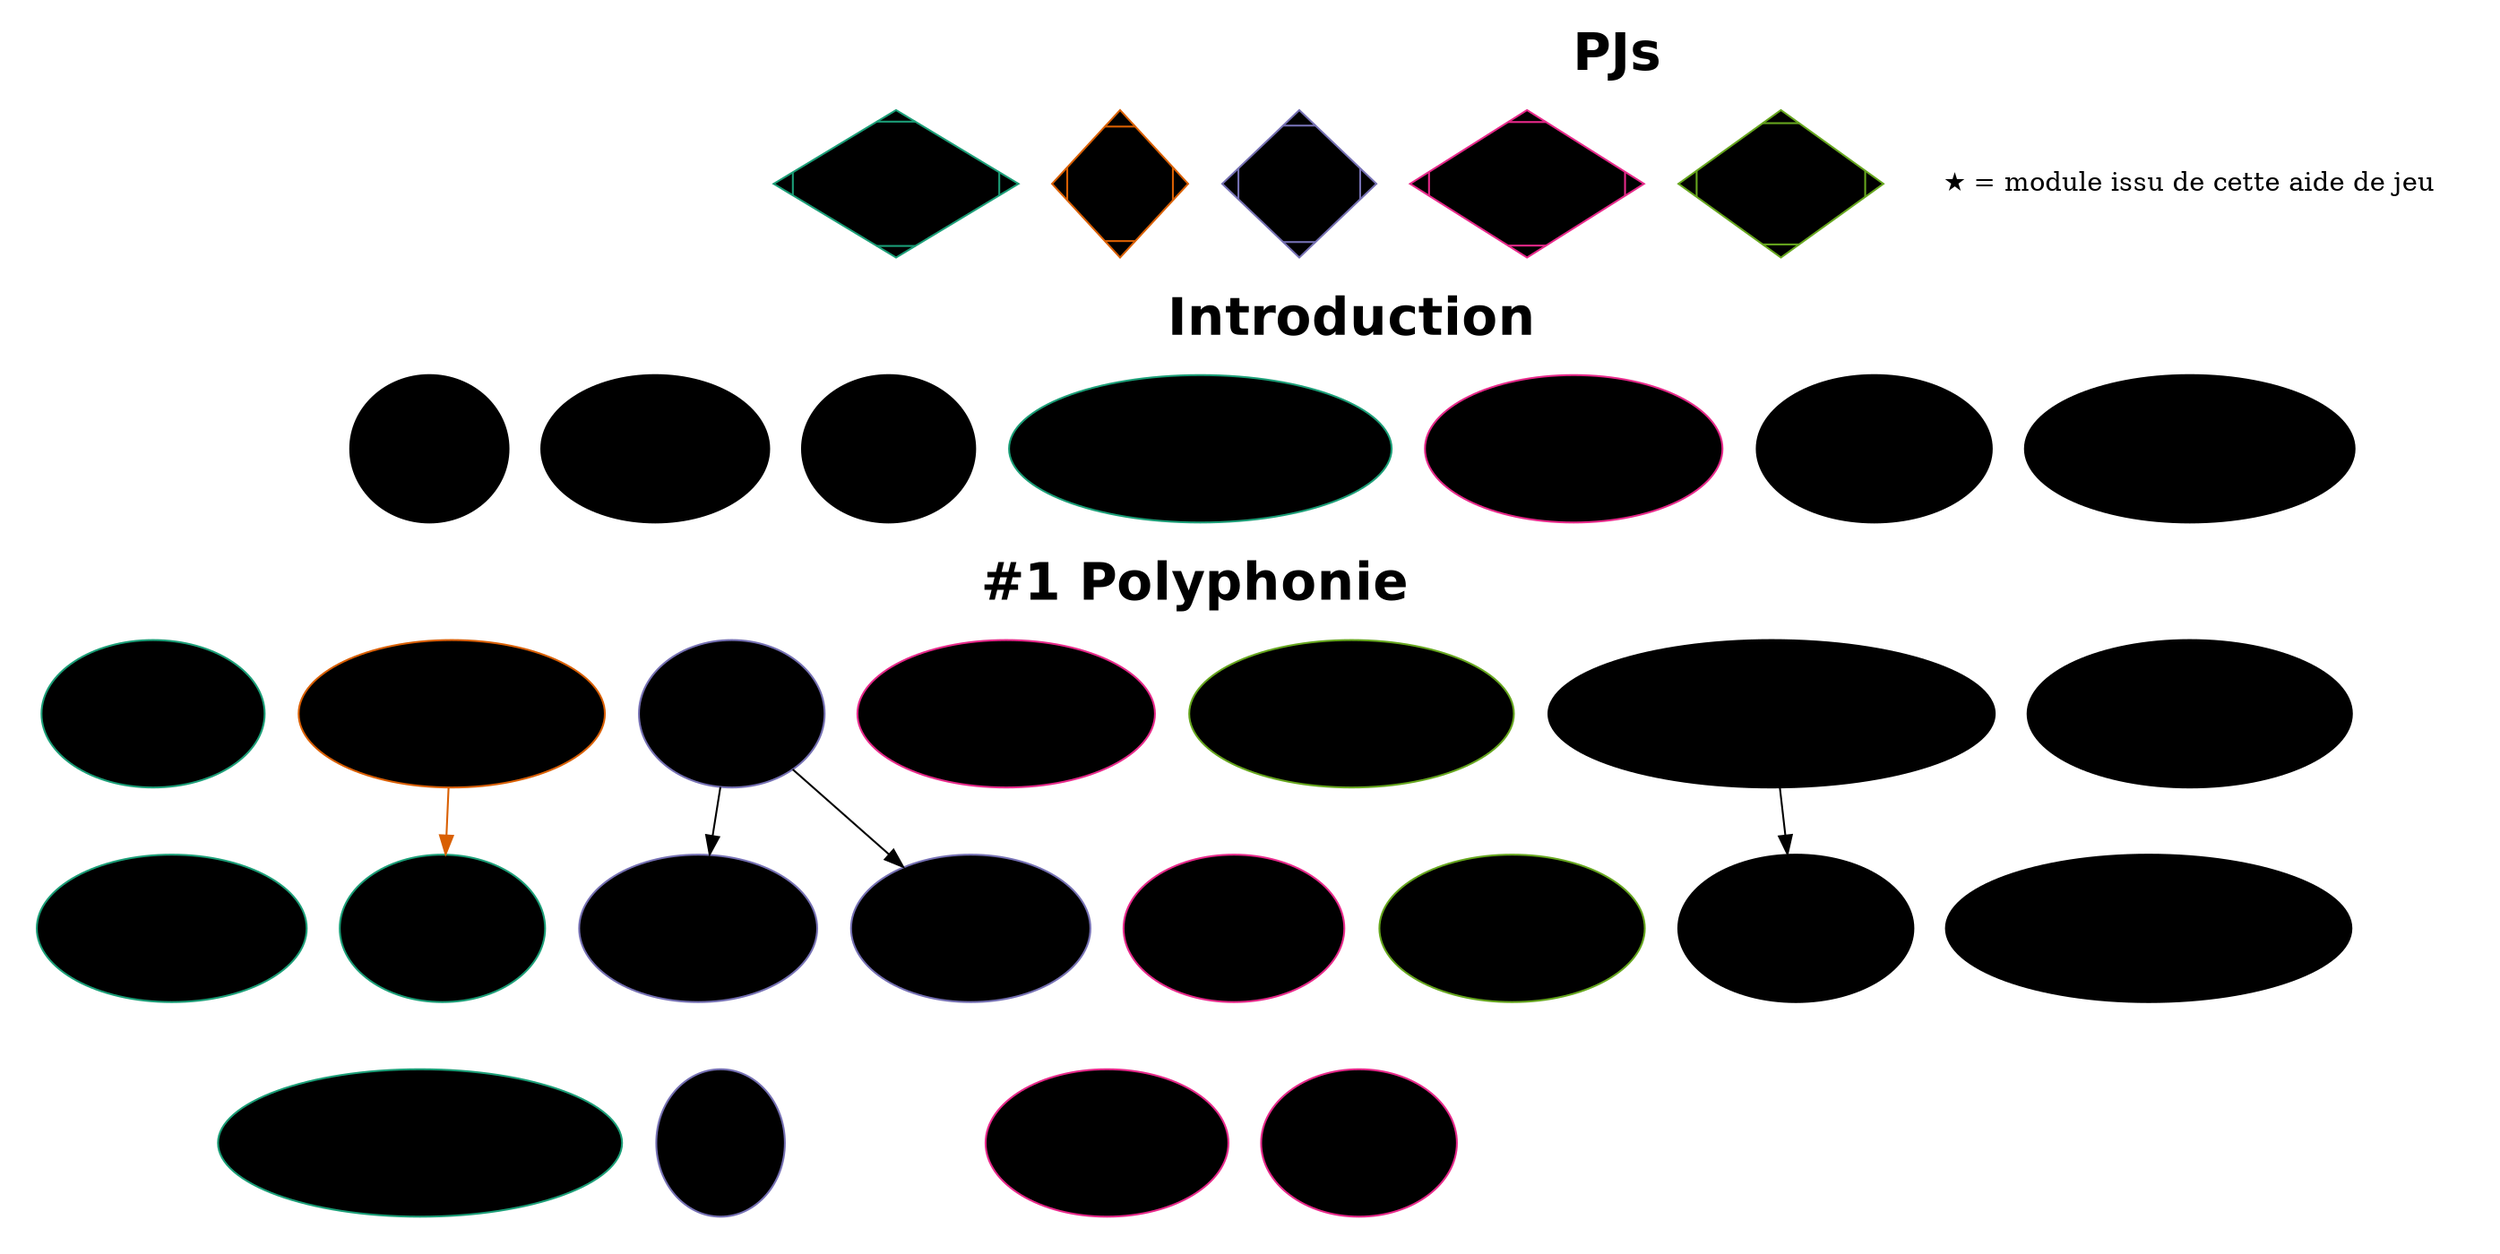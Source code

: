 digraph G {
    fontname = Helvetica;
    node [
        colorscheme = dark25,
        style = filled,
        fillcolor = lightgray,
        fontsize = 14,
        height = 1.1  # Make nodes higher
    ];
    edge [ colorscheme = dark25 ];
    # "If clusterrank=local, a subgraph whose name begins with cluster is given special treatment."
    subgraph cluster_legend {
        peripheries = 0;  # => no border
        star[label="★ = module issu de cette aide de jeu",peripheries=0,style=""];
        Sullivan  [shape=Mdiamond,color=5];
        Aberdeen  [shape=Mdiamond,color=4];
        Arora     [shape=Mdiamond,color=3];
        Park      [shape=Mdiamond,color=2];
        Torrensen [shape=Mdiamond,color=1];
        fontsize = 28;
        label = <<b>PJs</b>>;
    }
    subgraph cluster_intro {
        peripheries = 0;  # => no border
        introTorrensen[color=1,label="La carte d'identitié\nde Torrensen\nne passe pas"];
        introAberdeen [color=4,label="Malaise de\nHarp Waschenski"];
        { rank=same; "Briefing\n★" -> "Connivences\n★" -> "Rumeurs\n★" -> introTorrensen -> introAberdeen -> "Prosélytisme\nde Watters" -> "Annonce de la crise\nsur Cepheus" [style=invis]; }
        fontsize = 28;
        label = <<b>Introduction</b>>;
    }
    subgraph cluster_partie_1 {
        peripheries = 0;  # => no border
        "L'œil pour le détail\n★" -> "Message CommLink\ncaché de Daryl\n★" [style=invis];
        "« Le Marchand » déambule\ndans les niveaux 8 & 9" -> "Transaction\nde la malette";
        node [color=5];  # Sullivan
        "Recherches\navec Daryl\nau labo Revolve"
        -> "Cory 3 manque\nde précision" [style=invis, rank=same];
        node [color=4];  # Aberdeen
        "Soigner\nHarp Waschenski"
        -> "Autopsie de\nPaul Ballard"
        -> "Examen de\nCandy Davies" [style=invis, rank=same];
        "Autopsie de\nPaul Ballard"
        -> "Tentations\n★" [style=invis, rank=same];
        node [color=3];  # Arora
        "Check-list\nde tâches" -> "Un reflet\ndans l'espace";
        "Check-list\nde tâches" -> "Un spectre\ndangereux\n★"
        "Un reflet\ndans l'espace" -> "Hanté\n★" [style=invis, rank=same];
        node [color=2];  # Park
        "Déchargement\ndes soutes\nde d'Eridanos";
        node [color=1];  # Torrensen
        "Les ouvriers\ns'échauffent"
        -> "Code-barre\nde Watters"
        -> "Léo · Léa Waschenski\ns'inquiète pour son père" [style=invis, rank=same];
        "Les ouvriers\ns'échauffent" -> "Les ouvriers\nconsomment\ndu Tedium" [style=invis, rank=same];
        "Déchargement\ndes soutes\nde d'Eridanos" -> "Code-barre\nde Watters" [color=2];
        fontsize = 28;
        label = <<b>#1 Polyphonie</b>>;
    }
    // Force clusters based on (added) rank
    // Recipe from: https://stackoverflow.com/a/72102766/636849
    {star} -> {"Annonce de la crise\nsur Cepheus"} -> {"L'œil pour le détail\n★"} [style=invis];
}
